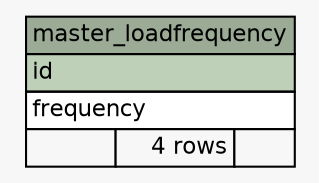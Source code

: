 // dot 2.2.1 on Windows 10 10.0
// SchemaSpy rev 590
digraph "master_loadfrequency" {
  graph [
    rankdir="RL"
    bgcolor="#f7f7f7"
    nodesep="0.18"
    ranksep="0.46"
    fontname="Helvetica"
    fontsize="11"
  ];
  node [
    fontname="Helvetica"
    fontsize="11"
    shape="plaintext"
  ];
  edge [
    arrowsize="0.8"
  ];
  "master_loadfrequency" [
    label=<
    <TABLE BORDER="0" CELLBORDER="1" CELLSPACING="0" BGCOLOR="#ffffff">
      <TR><TD COLSPAN="3" BGCOLOR="#9bab96" ALIGN="CENTER">master_loadfrequency</TD></TR>
      <TR><TD PORT="id" COLSPAN="3" BGCOLOR="#bed1b8" ALIGN="LEFT">id</TD></TR>
      <TR><TD PORT="frequency" COLSPAN="3" ALIGN="LEFT">frequency</TD></TR>
      <TR><TD ALIGN="LEFT" BGCOLOR="#f7f7f7">  </TD><TD ALIGN="RIGHT" BGCOLOR="#f7f7f7">4 rows</TD><TD ALIGN="RIGHT" BGCOLOR="#f7f7f7">  </TD></TR>
    </TABLE>>
    URL="tables/master_loadfrequency.html"
    tooltip="master_loadfrequency"
  ];
}
